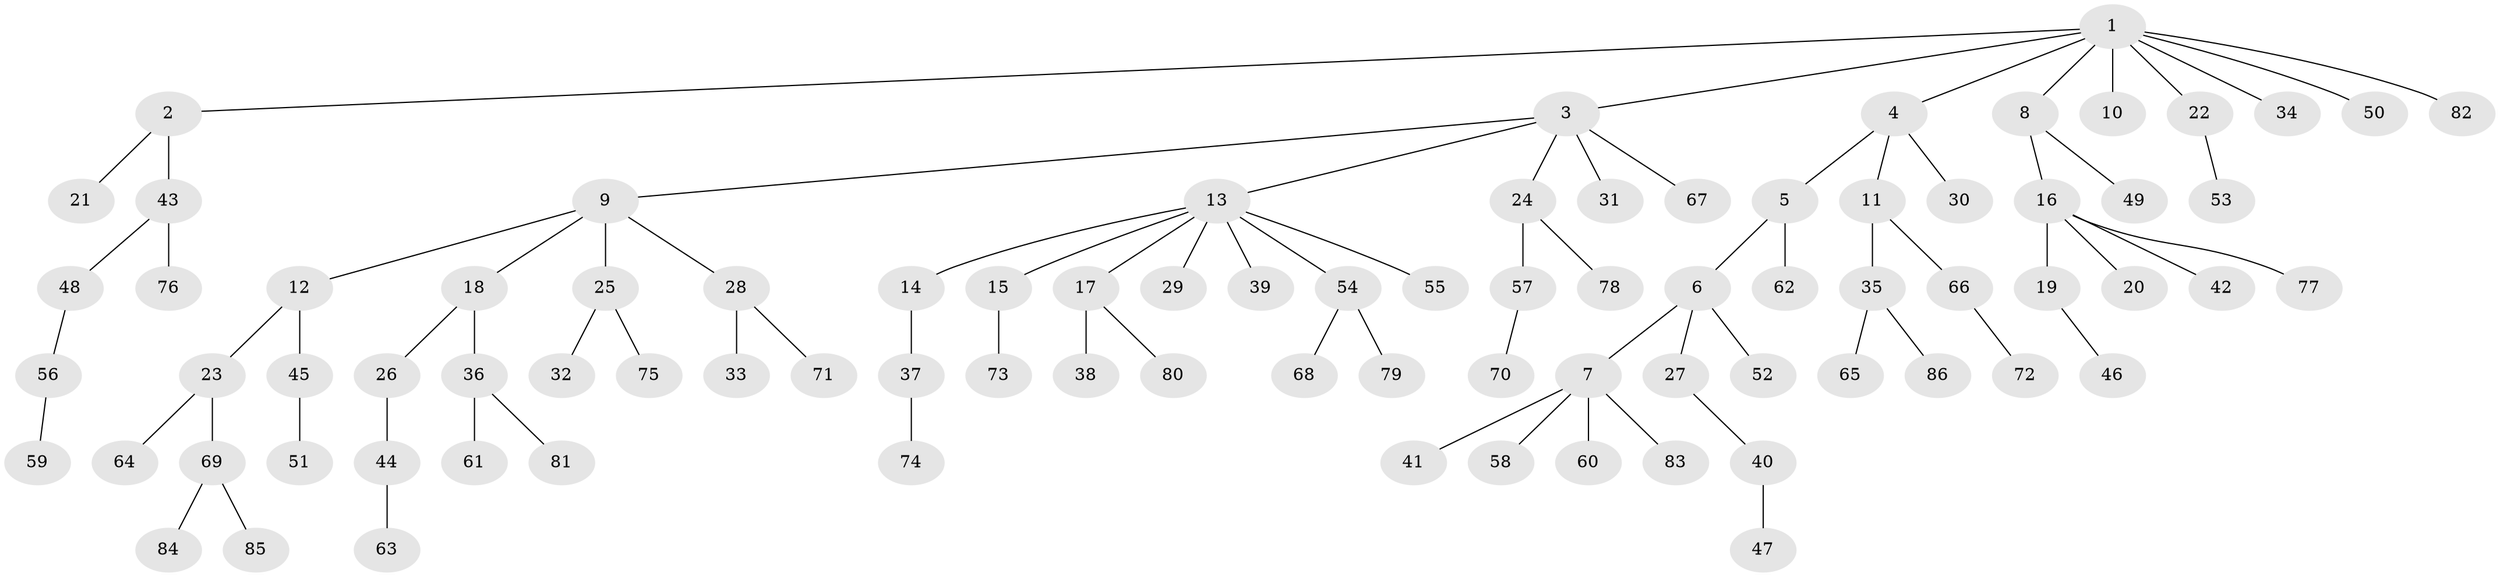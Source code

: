// Generated by graph-tools (version 1.1) at 2025/11/02/27/25 16:11:28]
// undirected, 86 vertices, 85 edges
graph export_dot {
graph [start="1"]
  node [color=gray90,style=filled];
  1;
  2;
  3;
  4;
  5;
  6;
  7;
  8;
  9;
  10;
  11;
  12;
  13;
  14;
  15;
  16;
  17;
  18;
  19;
  20;
  21;
  22;
  23;
  24;
  25;
  26;
  27;
  28;
  29;
  30;
  31;
  32;
  33;
  34;
  35;
  36;
  37;
  38;
  39;
  40;
  41;
  42;
  43;
  44;
  45;
  46;
  47;
  48;
  49;
  50;
  51;
  52;
  53;
  54;
  55;
  56;
  57;
  58;
  59;
  60;
  61;
  62;
  63;
  64;
  65;
  66;
  67;
  68;
  69;
  70;
  71;
  72;
  73;
  74;
  75;
  76;
  77;
  78;
  79;
  80;
  81;
  82;
  83;
  84;
  85;
  86;
  1 -- 2;
  1 -- 3;
  1 -- 4;
  1 -- 8;
  1 -- 10;
  1 -- 22;
  1 -- 34;
  1 -- 50;
  1 -- 82;
  2 -- 21;
  2 -- 43;
  3 -- 9;
  3 -- 13;
  3 -- 24;
  3 -- 31;
  3 -- 67;
  4 -- 5;
  4 -- 11;
  4 -- 30;
  5 -- 6;
  5 -- 62;
  6 -- 7;
  6 -- 27;
  6 -- 52;
  7 -- 41;
  7 -- 58;
  7 -- 60;
  7 -- 83;
  8 -- 16;
  8 -- 49;
  9 -- 12;
  9 -- 18;
  9 -- 25;
  9 -- 28;
  11 -- 35;
  11 -- 66;
  12 -- 23;
  12 -- 45;
  13 -- 14;
  13 -- 15;
  13 -- 17;
  13 -- 29;
  13 -- 39;
  13 -- 54;
  13 -- 55;
  14 -- 37;
  15 -- 73;
  16 -- 19;
  16 -- 20;
  16 -- 42;
  16 -- 77;
  17 -- 38;
  17 -- 80;
  18 -- 26;
  18 -- 36;
  19 -- 46;
  22 -- 53;
  23 -- 64;
  23 -- 69;
  24 -- 57;
  24 -- 78;
  25 -- 32;
  25 -- 75;
  26 -- 44;
  27 -- 40;
  28 -- 33;
  28 -- 71;
  35 -- 65;
  35 -- 86;
  36 -- 61;
  36 -- 81;
  37 -- 74;
  40 -- 47;
  43 -- 48;
  43 -- 76;
  44 -- 63;
  45 -- 51;
  48 -- 56;
  54 -- 68;
  54 -- 79;
  56 -- 59;
  57 -- 70;
  66 -- 72;
  69 -- 84;
  69 -- 85;
}
